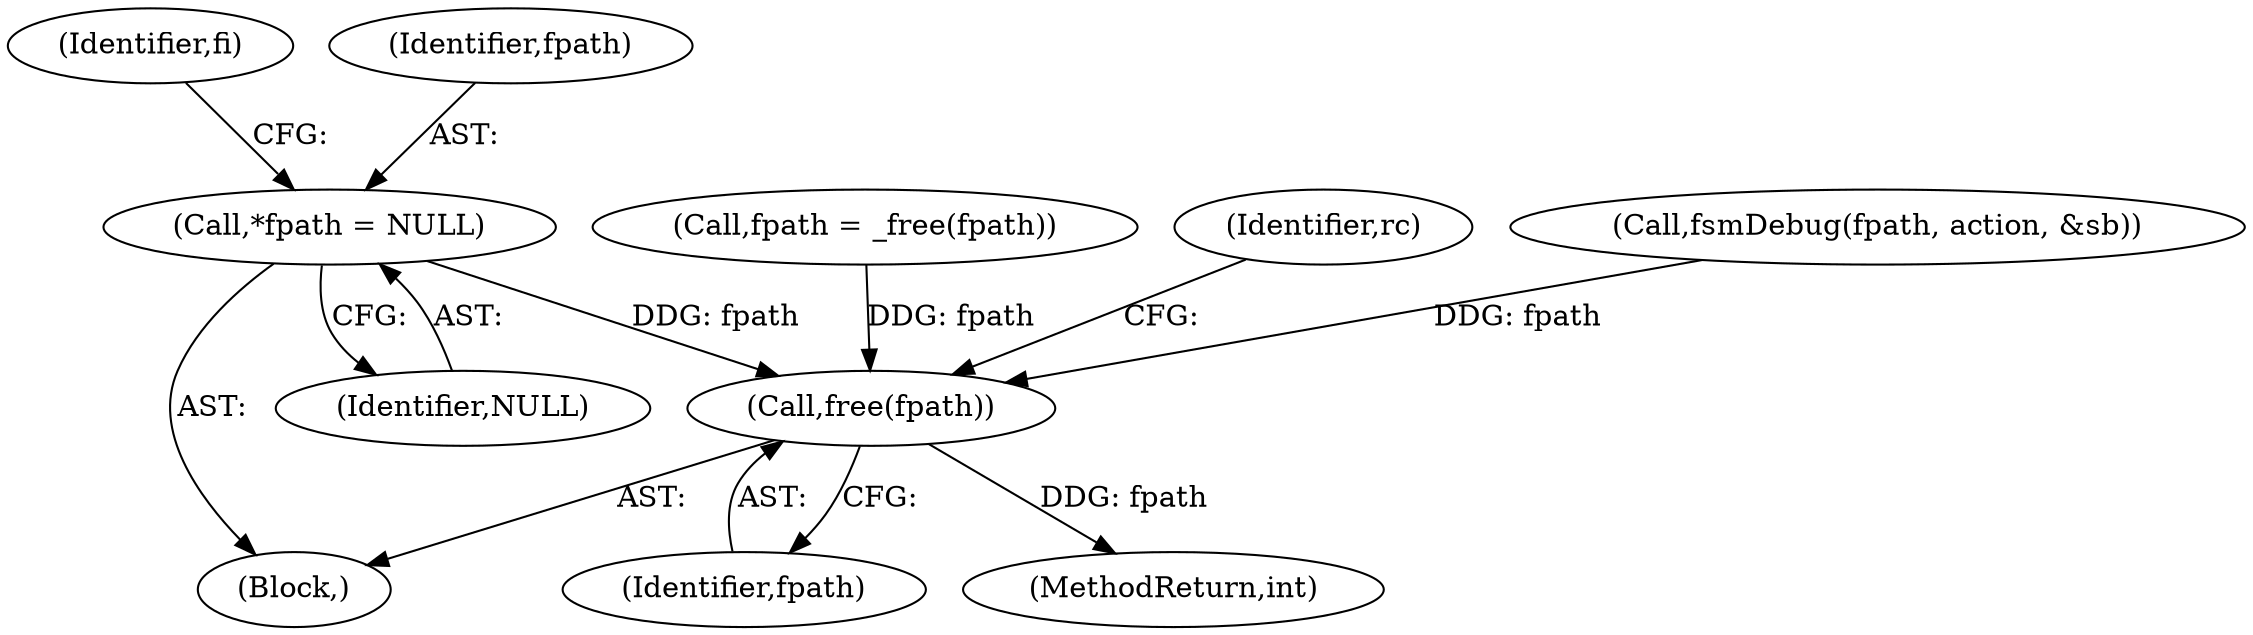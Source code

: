 digraph "0_rpm_f2d3be2a8741234faaa96f5fd05fdfdc75779a79_0@pointer" {
"1000189" [label="(Call,*fpath = NULL)"];
"1000616" [label="(Call,free(fpath))"];
"1000620" [label="(MethodReturn,int)"];
"1000189" [label="(Call,*fpath = NULL)"];
"1000194" [label="(Identifier,fi)"];
"1000616" [label="(Call,free(fpath))"];
"1000190" [label="(Identifier,fpath)"];
"1000191" [label="(Identifier,NULL)"];
"1000124" [label="(Block,)"];
"1000589" [label="(Call,fpath = _free(fpath))"];
"1000619" [label="(Identifier,rc)"];
"1000278" [label="(Call,fsmDebug(fpath, action, &sb))"];
"1000617" [label="(Identifier,fpath)"];
"1000189" -> "1000124"  [label="AST: "];
"1000189" -> "1000191"  [label="CFG: "];
"1000190" -> "1000189"  [label="AST: "];
"1000191" -> "1000189"  [label="AST: "];
"1000194" -> "1000189"  [label="CFG: "];
"1000189" -> "1000616"  [label="DDG: fpath"];
"1000616" -> "1000124"  [label="AST: "];
"1000616" -> "1000617"  [label="CFG: "];
"1000617" -> "1000616"  [label="AST: "];
"1000619" -> "1000616"  [label="CFG: "];
"1000616" -> "1000620"  [label="DDG: fpath"];
"1000278" -> "1000616"  [label="DDG: fpath"];
"1000589" -> "1000616"  [label="DDG: fpath"];
}
